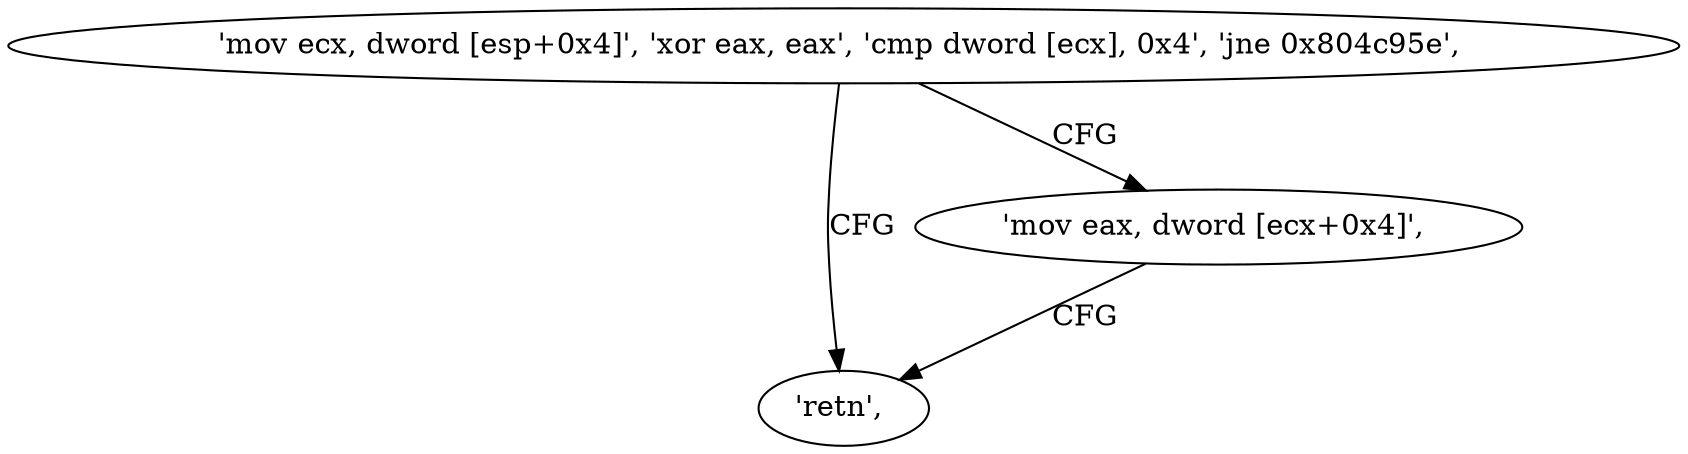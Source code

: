 digraph "func" {
"134531408" [label = "'mov ecx, dword [esp+0x4]', 'xor eax, eax', 'cmp dword [ecx], 0x4', 'jne 0x804c95e', " ]
"134531422" [label = "'retn', " ]
"134531419" [label = "'mov eax, dword [ecx+0x4]', " ]
"134531408" -> "134531422" [ label = "CFG" ]
"134531408" -> "134531419" [ label = "CFG" ]
"134531419" -> "134531422" [ label = "CFG" ]
}
